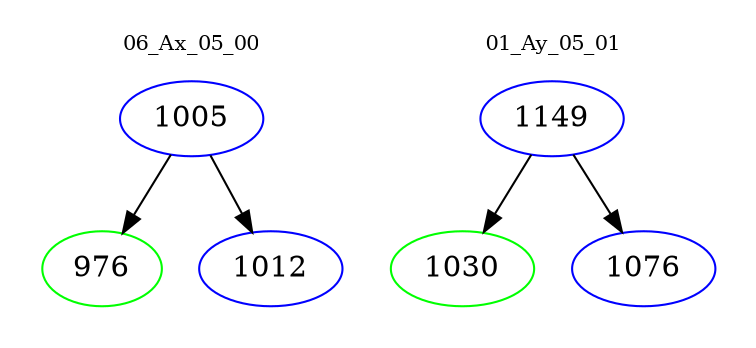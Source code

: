 digraph{
subgraph cluster_0 {
color = white
label = "06_Ax_05_00";
fontsize=10;
T0_1005 [label="1005", color="blue"]
T0_1005 -> T0_976 [color="black"]
T0_976 [label="976", color="green"]
T0_1005 -> T0_1012 [color="black"]
T0_1012 [label="1012", color="blue"]
}
subgraph cluster_1 {
color = white
label = "01_Ay_05_01";
fontsize=10;
T1_1149 [label="1149", color="blue"]
T1_1149 -> T1_1030 [color="black"]
T1_1030 [label="1030", color="green"]
T1_1149 -> T1_1076 [color="black"]
T1_1076 [label="1076", color="blue"]
}
}
